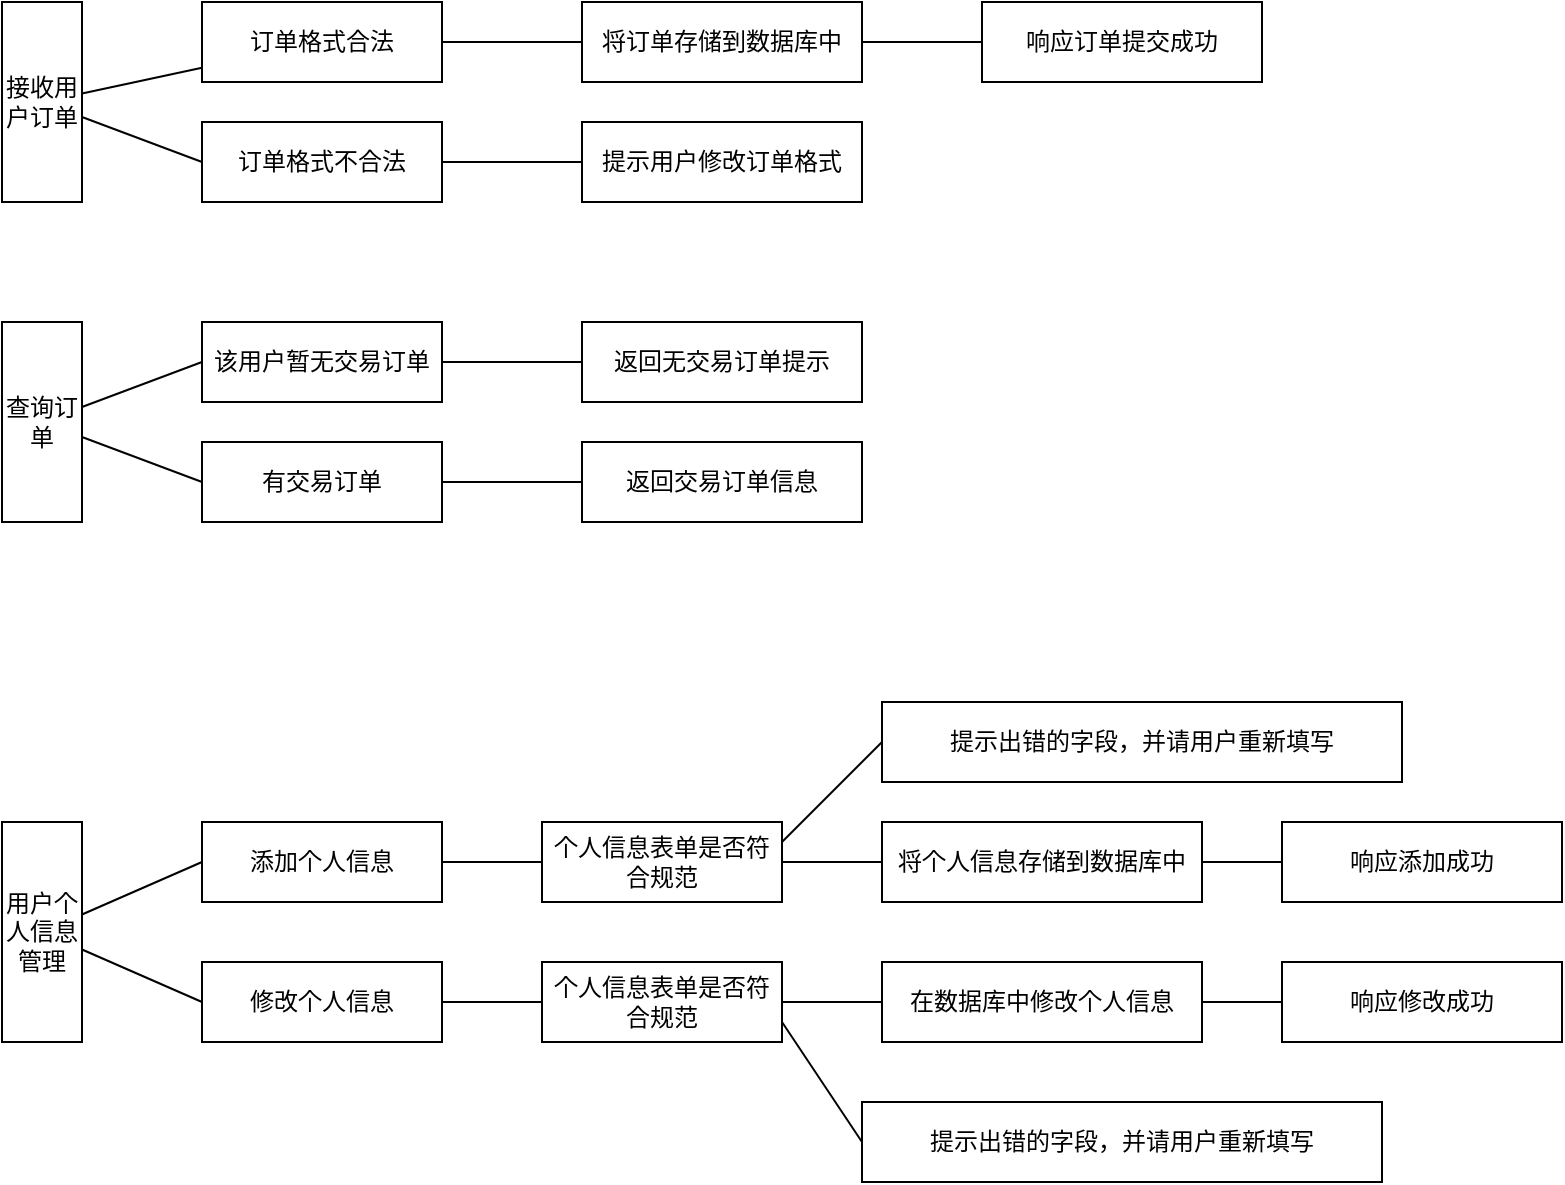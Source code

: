 <mxfile version="20.6.2" type="device" pages="2"><diagram id="YBQ7Hdx4mIMZBXgr8RDV" name="第 1 页"><mxGraphModel dx="872" dy="591" grid="1" gridSize="10" guides="1" tooltips="1" connect="1" arrows="1" fold="1" page="1" pageScale="1" pageWidth="827" pageHeight="1169" math="0" shadow="0"><root><mxCell id="0"/><mxCell id="1" parent="0"/><mxCell id="yM_RA8WnN3Zg_t-fUA5K-1" style="rounded=0;orthogonalLoop=1;jettySize=auto;html=1;endArrow=none;endFill=0;" parent="1" source="yM_RA8WnN3Zg_t-fUA5K-3" target="yM_RA8WnN3Zg_t-fUA5K-5" edge="1"><mxGeometry relative="1" as="geometry"/></mxCell><mxCell id="yM_RA8WnN3Zg_t-fUA5K-2" style="edgeStyle=none;rounded=0;orthogonalLoop=1;jettySize=auto;html=1;entryX=0;entryY=0.5;entryDx=0;entryDy=0;endArrow=none;endFill=0;" parent="1" source="yM_RA8WnN3Zg_t-fUA5K-3" target="yM_RA8WnN3Zg_t-fUA5K-7" edge="1"><mxGeometry relative="1" as="geometry"/></mxCell><mxCell id="yM_RA8WnN3Zg_t-fUA5K-3" value="接收用户订单" style="rounded=0;whiteSpace=wrap;html=1;" parent="1" vertex="1"><mxGeometry x="120" y="250" width="40" height="100" as="geometry"/></mxCell><mxCell id="yM_RA8WnN3Zg_t-fUA5K-4" style="edgeStyle=none;rounded=0;orthogonalLoop=1;jettySize=auto;html=1;entryX=0;entryY=0.5;entryDx=0;entryDy=0;endArrow=none;endFill=0;" parent="1" source="yM_RA8WnN3Zg_t-fUA5K-5" target="yM_RA8WnN3Zg_t-fUA5K-9" edge="1"><mxGeometry relative="1" as="geometry"/></mxCell><mxCell id="yM_RA8WnN3Zg_t-fUA5K-5" value="订单格式合法" style="rounded=0;whiteSpace=wrap;html=1;" parent="1" vertex="1"><mxGeometry x="220" y="250" width="120" height="40" as="geometry"/></mxCell><mxCell id="yM_RA8WnN3Zg_t-fUA5K-6" style="edgeStyle=none;rounded=0;orthogonalLoop=1;jettySize=auto;html=1;endArrow=none;endFill=0;" parent="1" source="yM_RA8WnN3Zg_t-fUA5K-7" target="yM_RA8WnN3Zg_t-fUA5K-10" edge="1"><mxGeometry relative="1" as="geometry"/></mxCell><mxCell id="yM_RA8WnN3Zg_t-fUA5K-7" value="订单格式不合法" style="rounded=0;whiteSpace=wrap;html=1;" parent="1" vertex="1"><mxGeometry x="220" y="310" width="120" height="40" as="geometry"/></mxCell><mxCell id="yM_RA8WnN3Zg_t-fUA5K-8" style="edgeStyle=none;rounded=0;orthogonalLoop=1;jettySize=auto;html=1;entryX=0;entryY=0.5;entryDx=0;entryDy=0;endArrow=none;endFill=0;" parent="1" source="yM_RA8WnN3Zg_t-fUA5K-9" target="yM_RA8WnN3Zg_t-fUA5K-14" edge="1"><mxGeometry relative="1" as="geometry"/></mxCell><mxCell id="yM_RA8WnN3Zg_t-fUA5K-9" value="将订单存储到数据库中" style="rounded=0;whiteSpace=wrap;html=1;" parent="1" vertex="1"><mxGeometry x="410" y="250" width="140" height="40" as="geometry"/></mxCell><mxCell id="yM_RA8WnN3Zg_t-fUA5K-10" value="提示用户修改订单格式" style="rounded=0;whiteSpace=wrap;html=1;" parent="1" vertex="1"><mxGeometry x="410" y="310" width="140" height="40" as="geometry"/></mxCell><mxCell id="yM_RA8WnN3Zg_t-fUA5K-11" style="edgeStyle=none;rounded=0;orthogonalLoop=1;jettySize=auto;html=1;entryX=0;entryY=0.5;entryDx=0;entryDy=0;endArrow=none;endFill=0;" parent="1" source="yM_RA8WnN3Zg_t-fUA5K-13" target="yM_RA8WnN3Zg_t-fUA5K-17" edge="1"><mxGeometry relative="1" as="geometry"/></mxCell><mxCell id="yM_RA8WnN3Zg_t-fUA5K-12" style="edgeStyle=none;rounded=0;orthogonalLoop=1;jettySize=auto;html=1;entryX=0;entryY=0.5;entryDx=0;entryDy=0;endArrow=none;endFill=0;" parent="1" source="yM_RA8WnN3Zg_t-fUA5K-13" target="yM_RA8WnN3Zg_t-fUA5K-15" edge="1"><mxGeometry relative="1" as="geometry"/></mxCell><mxCell id="yM_RA8WnN3Zg_t-fUA5K-13" value="查询订单" style="rounded=0;whiteSpace=wrap;html=1;" parent="1" vertex="1"><mxGeometry x="120" y="410" width="40" height="100" as="geometry"/></mxCell><mxCell id="yM_RA8WnN3Zg_t-fUA5K-14" value="响应订单提交成功" style="rounded=0;whiteSpace=wrap;html=1;" parent="1" vertex="1"><mxGeometry x="610" y="250" width="140" height="40" as="geometry"/></mxCell><mxCell id="yM_RA8WnN3Zg_t-fUA5K-15" value="有交易订单" style="rounded=0;whiteSpace=wrap;html=1;" parent="1" vertex="1"><mxGeometry x="220" y="470" width="120" height="40" as="geometry"/></mxCell><mxCell id="yM_RA8WnN3Zg_t-fUA5K-16" style="edgeStyle=none;rounded=0;orthogonalLoop=1;jettySize=auto;html=1;entryX=0;entryY=0.5;entryDx=0;entryDy=0;endArrow=none;endFill=0;exitX=1;exitY=0.5;exitDx=0;exitDy=0;" parent="1" source="yM_RA8WnN3Zg_t-fUA5K-15" target="yM_RA8WnN3Zg_t-fUA5K-18" edge="1"><mxGeometry relative="1" as="geometry"/></mxCell><mxCell id="mGWBmhx7t8xaO6NuID7D-2" style="edgeStyle=orthogonalEdgeStyle;rounded=0;orthogonalLoop=1;jettySize=auto;html=1;entryX=0;entryY=0.5;entryDx=0;entryDy=0;endArrow=none;endFill=0;" parent="1" source="yM_RA8WnN3Zg_t-fUA5K-17" target="mGWBmhx7t8xaO6NuID7D-1" edge="1"><mxGeometry relative="1" as="geometry"/></mxCell><mxCell id="yM_RA8WnN3Zg_t-fUA5K-17" value="该用户暂无交易订单" style="rounded=0;whiteSpace=wrap;html=1;" parent="1" vertex="1"><mxGeometry x="220" y="410" width="120" height="40" as="geometry"/></mxCell><mxCell id="yM_RA8WnN3Zg_t-fUA5K-18" value="返回交易订单信息" style="rounded=0;whiteSpace=wrap;html=1;" parent="1" vertex="1"><mxGeometry x="410" y="470" width="140" height="40" as="geometry"/></mxCell><mxCell id="mGWBmhx7t8xaO6NuID7D-1" value="返回无交易订单提示" style="rounded=0;whiteSpace=wrap;html=1;" parent="1" vertex="1"><mxGeometry x="410" y="410" width="140" height="40" as="geometry"/></mxCell><mxCell id="mGWBmhx7t8xaO6NuID7D-14" style="rounded=0;orthogonalLoop=1;jettySize=auto;html=1;entryX=0;entryY=0.5;entryDx=0;entryDy=0;endArrow=none;endFill=0;" parent="1" source="mGWBmhx7t8xaO6NuID7D-3" target="mGWBmhx7t8xaO6NuID7D-4" edge="1"><mxGeometry relative="1" as="geometry"/></mxCell><mxCell id="mGWBmhx7t8xaO6NuID7D-15" style="edgeStyle=none;rounded=0;orthogonalLoop=1;jettySize=auto;html=1;entryX=0;entryY=0.5;entryDx=0;entryDy=0;endArrow=none;endFill=0;" parent="1" source="mGWBmhx7t8xaO6NuID7D-3" target="mGWBmhx7t8xaO6NuID7D-5" edge="1"><mxGeometry relative="1" as="geometry"/></mxCell><mxCell id="mGWBmhx7t8xaO6NuID7D-3" value="用户个人信息管理" style="rounded=0;whiteSpace=wrap;html=1;" parent="1" vertex="1"><mxGeometry x="120" y="660" width="40" height="110" as="geometry"/></mxCell><mxCell id="mGWBmhx7t8xaO6NuID7D-16" style="edgeStyle=none;rounded=0;orthogonalLoop=1;jettySize=auto;html=1;endArrow=none;endFill=0;" parent="1" source="mGWBmhx7t8xaO6NuID7D-4" target="mGWBmhx7t8xaO6NuID7D-6" edge="1"><mxGeometry relative="1" as="geometry"/></mxCell><mxCell id="mGWBmhx7t8xaO6NuID7D-4" value="添加个人信息" style="rounded=0;whiteSpace=wrap;html=1;" parent="1" vertex="1"><mxGeometry x="220" y="660" width="120" height="40" as="geometry"/></mxCell><mxCell id="mGWBmhx7t8xaO6NuID7D-17" style="edgeStyle=none;rounded=0;orthogonalLoop=1;jettySize=auto;html=1;endArrow=none;endFill=0;" parent="1" source="mGWBmhx7t8xaO6NuID7D-5" target="mGWBmhx7t8xaO6NuID7D-7" edge="1"><mxGeometry relative="1" as="geometry"/></mxCell><mxCell id="mGWBmhx7t8xaO6NuID7D-5" value="修改个人信息" style="rounded=0;whiteSpace=wrap;html=1;" parent="1" vertex="1"><mxGeometry x="220" y="730" width="120" height="40" as="geometry"/></mxCell><mxCell id="mGWBmhx7t8xaO6NuID7D-18" style="edgeStyle=none;rounded=0;orthogonalLoop=1;jettySize=auto;html=1;entryX=0;entryY=0.5;entryDx=0;entryDy=0;endArrow=none;endFill=0;" parent="1" source="mGWBmhx7t8xaO6NuID7D-6" target="mGWBmhx7t8xaO6NuID7D-8" edge="1"><mxGeometry relative="1" as="geometry"/></mxCell><mxCell id="mGWBmhx7t8xaO6NuID7D-22" style="edgeStyle=none;rounded=0;orthogonalLoop=1;jettySize=auto;html=1;entryX=0;entryY=0.5;entryDx=0;entryDy=0;endArrow=none;endFill=0;exitX=1;exitY=0.25;exitDx=0;exitDy=0;" parent="1" source="mGWBmhx7t8xaO6NuID7D-6" target="mGWBmhx7t8xaO6NuID7D-12" edge="1"><mxGeometry relative="1" as="geometry"/></mxCell><mxCell id="mGWBmhx7t8xaO6NuID7D-6" value="个人信息表单是否符合规范" style="rounded=0;whiteSpace=wrap;html=1;" parent="1" vertex="1"><mxGeometry x="390" y="660" width="120" height="40" as="geometry"/></mxCell><mxCell id="mGWBmhx7t8xaO6NuID7D-19" style="edgeStyle=none;rounded=0;orthogonalLoop=1;jettySize=auto;html=1;endArrow=none;endFill=0;" parent="1" source="mGWBmhx7t8xaO6NuID7D-7" target="mGWBmhx7t8xaO6NuID7D-9" edge="1"><mxGeometry relative="1" as="geometry"/></mxCell><mxCell id="mGWBmhx7t8xaO6NuID7D-23" style="edgeStyle=none;rounded=0;orthogonalLoop=1;jettySize=auto;html=1;entryX=0;entryY=0.5;entryDx=0;entryDy=0;endArrow=none;endFill=0;exitX=1;exitY=0.75;exitDx=0;exitDy=0;" parent="1" source="mGWBmhx7t8xaO6NuID7D-7" target="mGWBmhx7t8xaO6NuID7D-13" edge="1"><mxGeometry relative="1" as="geometry"/></mxCell><mxCell id="mGWBmhx7t8xaO6NuID7D-7" value="个人信息表单是否符合规范" style="rounded=0;whiteSpace=wrap;html=1;" parent="1" vertex="1"><mxGeometry x="390" y="730" width="120" height="40" as="geometry"/></mxCell><mxCell id="mGWBmhx7t8xaO6NuID7D-20" style="edgeStyle=none;rounded=0;orthogonalLoop=1;jettySize=auto;html=1;endArrow=none;endFill=0;" parent="1" source="mGWBmhx7t8xaO6NuID7D-8" target="mGWBmhx7t8xaO6NuID7D-10" edge="1"><mxGeometry relative="1" as="geometry"/></mxCell><mxCell id="mGWBmhx7t8xaO6NuID7D-8" value="将个人信息存储到数据库中" style="rounded=0;whiteSpace=wrap;html=1;" parent="1" vertex="1"><mxGeometry x="560" y="660" width="160" height="40" as="geometry"/></mxCell><mxCell id="mGWBmhx7t8xaO6NuID7D-21" style="edgeStyle=none;rounded=0;orthogonalLoop=1;jettySize=auto;html=1;endArrow=none;endFill=0;" parent="1" source="mGWBmhx7t8xaO6NuID7D-9" target="mGWBmhx7t8xaO6NuID7D-11" edge="1"><mxGeometry relative="1" as="geometry"/></mxCell><mxCell id="mGWBmhx7t8xaO6NuID7D-9" value="在数据库中修改个人信息" style="rounded=0;whiteSpace=wrap;html=1;" parent="1" vertex="1"><mxGeometry x="560" y="730" width="160" height="40" as="geometry"/></mxCell><mxCell id="mGWBmhx7t8xaO6NuID7D-10" value="响应添加成功" style="rounded=0;whiteSpace=wrap;html=1;" parent="1" vertex="1"><mxGeometry x="760" y="660" width="140" height="40" as="geometry"/></mxCell><mxCell id="mGWBmhx7t8xaO6NuID7D-11" value="响应修改成功" style="rounded=0;whiteSpace=wrap;html=1;" parent="1" vertex="1"><mxGeometry x="760" y="730" width="140" height="40" as="geometry"/></mxCell><mxCell id="mGWBmhx7t8xaO6NuID7D-12" value="提示出错的字段，并请用户重新填写" style="rounded=0;whiteSpace=wrap;html=1;" parent="1" vertex="1"><mxGeometry x="560" y="600" width="260" height="40" as="geometry"/></mxCell><mxCell id="mGWBmhx7t8xaO6NuID7D-13" value="提示出错的字段，并请用户重新填写" style="rounded=0;whiteSpace=wrap;html=1;" parent="1" vertex="1"><mxGeometry x="550" y="800" width="260" height="40" as="geometry"/></mxCell></root></mxGraphModel></diagram><diagram id="6YupGhMvOt2gwYfS-JMR" name="第 2 页"><mxGraphModel dx="1112" dy="591" grid="1" gridSize="10" guides="1" tooltips="1" connect="1" arrows="1" fold="1" page="1" pageScale="1" pageWidth="827" pageHeight="1169" math="0" shadow="0"><root><mxCell id="0"/><mxCell id="1" parent="0"/><mxCell id="gZlfvVK5aPHltOD_JfVQ-22" style="edgeStyle=none;rounded=0;orthogonalLoop=1;jettySize=auto;html=1;entryX=0;entryY=0.5;entryDx=0;entryDy=0;endArrow=none;endFill=0;" edge="1" parent="1" source="gZlfvVK5aPHltOD_JfVQ-1" target="gZlfvVK5aPHltOD_JfVQ-2"><mxGeometry relative="1" as="geometry"/></mxCell><mxCell id="gZlfvVK5aPHltOD_JfVQ-23" style="edgeStyle=none;rounded=0;orthogonalLoop=1;jettySize=auto;html=1;entryX=0;entryY=0.5;entryDx=0;entryDy=0;endArrow=none;endFill=0;" edge="1" parent="1" source="gZlfvVK5aPHltOD_JfVQ-1" target="gZlfvVK5aPHltOD_JfVQ-3"><mxGeometry relative="1" as="geometry"/></mxCell><mxCell id="gZlfvVK5aPHltOD_JfVQ-24" style="edgeStyle=none;rounded=0;orthogonalLoop=1;jettySize=auto;html=1;entryX=0;entryY=0.5;entryDx=0;entryDy=0;endArrow=none;endFill=0;" edge="1" parent="1" source="gZlfvVK5aPHltOD_JfVQ-1" target="gZlfvVK5aPHltOD_JfVQ-4"><mxGeometry relative="1" as="geometry"/></mxCell><mxCell id="gZlfvVK5aPHltOD_JfVQ-1" value="管理商品" style="rounded=0;whiteSpace=wrap;html=1;" vertex="1" parent="1"><mxGeometry x="170" y="195" width="30" height="170" as="geometry"/></mxCell><mxCell id="gZlfvVK5aPHltOD_JfVQ-18" style="edgeStyle=none;rounded=0;orthogonalLoop=1;jettySize=auto;html=1;endArrow=none;endFill=0;entryX=0;entryY=0.5;entryDx=0;entryDy=0;" edge="1" parent="1" source="gZlfvVK5aPHltOD_JfVQ-2" target="gZlfvVK5aPHltOD_JfVQ-7"><mxGeometry relative="1" as="geometry"/></mxCell><mxCell id="gZlfvVK5aPHltOD_JfVQ-19" style="edgeStyle=none;rounded=0;orthogonalLoop=1;jettySize=auto;html=1;entryX=0;entryY=0.5;entryDx=0;entryDy=0;endArrow=none;endFill=0;" edge="1" parent="1" source="gZlfvVK5aPHltOD_JfVQ-2" target="gZlfvVK5aPHltOD_JfVQ-8"><mxGeometry relative="1" as="geometry"/></mxCell><mxCell id="gZlfvVK5aPHltOD_JfVQ-2" value="发布商品" style="rounded=0;whiteSpace=wrap;html=1;" vertex="1" parent="1"><mxGeometry x="290" y="170" width="120" height="40" as="geometry"/></mxCell><mxCell id="gZlfvVK5aPHltOD_JfVQ-16" style="edgeStyle=none;rounded=0;orthogonalLoop=1;jettySize=auto;html=1;endArrow=none;endFill=0;entryX=0;entryY=0.5;entryDx=0;entryDy=0;" edge="1" parent="1" source="gZlfvVK5aPHltOD_JfVQ-3" target="gZlfvVK5aPHltOD_JfVQ-12"><mxGeometry relative="1" as="geometry"/></mxCell><mxCell id="gZlfvVK5aPHltOD_JfVQ-17" style="edgeStyle=none;rounded=0;orthogonalLoop=1;jettySize=auto;html=1;entryX=0;entryY=0.5;entryDx=0;entryDy=0;endArrow=none;endFill=0;" edge="1" parent="1" source="gZlfvVK5aPHltOD_JfVQ-3" target="gZlfvVK5aPHltOD_JfVQ-13"><mxGeometry relative="1" as="geometry"/></mxCell><mxCell id="gZlfvVK5aPHltOD_JfVQ-3" value="修改商品" style="rounded=0;whiteSpace=wrap;html=1;" vertex="1" parent="1"><mxGeometry x="290" y="260" width="120" height="40" as="geometry"/></mxCell><mxCell id="gZlfvVK5aPHltOD_JfVQ-14" style="rounded=0;orthogonalLoop=1;jettySize=auto;html=1;endArrow=none;endFill=0;" edge="1" parent="1" source="gZlfvVK5aPHltOD_JfVQ-4" target="gZlfvVK5aPHltOD_JfVQ-6"><mxGeometry relative="1" as="geometry"/></mxCell><mxCell id="gZlfvVK5aPHltOD_JfVQ-15" style="edgeStyle=none;rounded=0;orthogonalLoop=1;jettySize=auto;html=1;entryX=0;entryY=0.5;entryDx=0;entryDy=0;endArrow=none;endFill=0;" edge="1" parent="1" source="gZlfvVK5aPHltOD_JfVQ-4" target="gZlfvVK5aPHltOD_JfVQ-11"><mxGeometry relative="1" as="geometry"/></mxCell><mxCell id="gZlfvVK5aPHltOD_JfVQ-4" value="下架商品" style="rounded=0;whiteSpace=wrap;html=1;" vertex="1" parent="1"><mxGeometry x="290" y="360" width="120" height="40" as="geometry"/></mxCell><mxCell id="gZlfvVK5aPHltOD_JfVQ-30" style="edgeStyle=none;rounded=0;orthogonalLoop=1;jettySize=auto;html=1;endArrow=none;endFill=0;" edge="1" parent="1" source="gZlfvVK5aPHltOD_JfVQ-6" target="gZlfvVK5aPHltOD_JfVQ-29"><mxGeometry relative="1" as="geometry"/></mxCell><mxCell id="gZlfvVK5aPHltOD_JfVQ-6" value="确认删除" style="rounded=0;whiteSpace=wrap;html=1;" vertex="1" parent="1"><mxGeometry x="480" y="340" width="120" height="40" as="geometry"/></mxCell><mxCell id="gZlfvVK5aPHltOD_JfVQ-20" style="edgeStyle=none;rounded=0;orthogonalLoop=1;jettySize=auto;html=1;entryX=0;entryY=0.5;entryDx=0;entryDy=0;endArrow=none;endFill=0;" edge="1" parent="1" source="gZlfvVK5aPHltOD_JfVQ-7" target="gZlfvVK5aPHltOD_JfVQ-9"><mxGeometry relative="1" as="geometry"/></mxCell><mxCell id="gZlfvVK5aPHltOD_JfVQ-7" value="成功在数据库中添加商品记录" style="rounded=0;whiteSpace=wrap;html=1;" vertex="1" parent="1"><mxGeometry x="480" y="130" width="190" height="40" as="geometry"/></mxCell><mxCell id="gZlfvVK5aPHltOD_JfVQ-21" style="edgeStyle=none;rounded=0;orthogonalLoop=1;jettySize=auto;html=1;endArrow=none;endFill=0;" edge="1" parent="1" source="gZlfvVK5aPHltOD_JfVQ-8" target="gZlfvVK5aPHltOD_JfVQ-10"><mxGeometry relative="1" as="geometry"/></mxCell><mxCell id="gZlfvVK5aPHltOD_JfVQ-8" value="格式不符或空间不足导致添加失败" style="rounded=0;whiteSpace=wrap;html=1;" vertex="1" parent="1"><mxGeometry x="480" y="180" width="190" height="40" as="geometry"/></mxCell><mxCell id="gZlfvVK5aPHltOD_JfVQ-9" value="响应商品发布成功" style="rounded=0;whiteSpace=wrap;html=1;" vertex="1" parent="1"><mxGeometry x="720" y="130" width="120" height="40" as="geometry"/></mxCell><mxCell id="gZlfvVK5aPHltOD_JfVQ-10" value="提示导致失败的错误" style="rounded=0;whiteSpace=wrap;html=1;" vertex="1" parent="1"><mxGeometry x="720" y="180" width="120" height="40" as="geometry"/></mxCell><mxCell id="gZlfvVK5aPHltOD_JfVQ-32" style="edgeStyle=none;rounded=0;orthogonalLoop=1;jettySize=auto;html=1;endArrow=none;endFill=0;" edge="1" parent="1" source="gZlfvVK5aPHltOD_JfVQ-11" target="gZlfvVK5aPHltOD_JfVQ-31"><mxGeometry relative="1" as="geometry"/></mxCell><mxCell id="gZlfvVK5aPHltOD_JfVQ-11" value="不确认删除" style="rounded=0;whiteSpace=wrap;html=1;" vertex="1" parent="1"><mxGeometry x="480" y="400" width="120" height="40" as="geometry"/></mxCell><mxCell id="gZlfvVK5aPHltOD_JfVQ-27" style="edgeStyle=none;rounded=0;orthogonalLoop=1;jettySize=auto;html=1;entryX=0;entryY=0.5;entryDx=0;entryDy=0;endArrow=none;endFill=0;" edge="1" parent="1" source="gZlfvVK5aPHltOD_JfVQ-12" target="gZlfvVK5aPHltOD_JfVQ-25"><mxGeometry relative="1" as="geometry"/></mxCell><mxCell id="gZlfvVK5aPHltOD_JfVQ-12" value="成功在数据库中修改商品记录" style="rounded=0;whiteSpace=wrap;html=1;" vertex="1" parent="1"><mxGeometry x="480" y="230" width="190" height="40" as="geometry"/></mxCell><mxCell id="gZlfvVK5aPHltOD_JfVQ-28" style="edgeStyle=none;rounded=0;orthogonalLoop=1;jettySize=auto;html=1;endArrow=none;endFill=0;" edge="1" parent="1" source="gZlfvVK5aPHltOD_JfVQ-13" target="gZlfvVK5aPHltOD_JfVQ-26"><mxGeometry relative="1" as="geometry"/></mxCell><mxCell id="gZlfvVK5aPHltOD_JfVQ-13" value="格式不符或空间不足导致修改失败" style="rounded=0;whiteSpace=wrap;html=1;" vertex="1" parent="1"><mxGeometry x="480" y="280" width="190" height="40" as="geometry"/></mxCell><mxCell id="gZlfvVK5aPHltOD_JfVQ-25" value="响应商品发布成功" style="rounded=0;whiteSpace=wrap;html=1;" vertex="1" parent="1"><mxGeometry x="720" y="230" width="120" height="40" as="geometry"/></mxCell><mxCell id="gZlfvVK5aPHltOD_JfVQ-26" value="提示导致失败的错误" style="rounded=0;whiteSpace=wrap;html=1;" vertex="1" parent="1"><mxGeometry x="720" y="280" width="120" height="40" as="geometry"/></mxCell><mxCell id="gZlfvVK5aPHltOD_JfVQ-36" style="edgeStyle=none;rounded=0;orthogonalLoop=1;jettySize=auto;html=1;entryX=0;entryY=0.5;entryDx=0;entryDy=0;endArrow=none;endFill=0;" edge="1" parent="1" source="gZlfvVK5aPHltOD_JfVQ-29" target="gZlfvVK5aPHltOD_JfVQ-35"><mxGeometry relative="1" as="geometry"/></mxCell><mxCell id="gZlfvVK5aPHltOD_JfVQ-29" value="在数据库中删除该记录" style="rounded=0;whiteSpace=wrap;html=1;" vertex="1" parent="1"><mxGeometry x="650" y="340" width="140" height="40" as="geometry"/></mxCell><mxCell id="gZlfvVK5aPHltOD_JfVQ-31" value="返回商品界面" style="rounded=0;whiteSpace=wrap;html=1;" vertex="1" parent="1"><mxGeometry x="650" y="400" width="140" height="40" as="geometry"/></mxCell><mxCell id="gZlfvVK5aPHltOD_JfVQ-35" value="响应删除成功" style="rounded=0;whiteSpace=wrap;html=1;" vertex="1" parent="1"><mxGeometry x="820" y="340" width="140" height="40" as="geometry"/></mxCell></root></mxGraphModel></diagram></mxfile>
